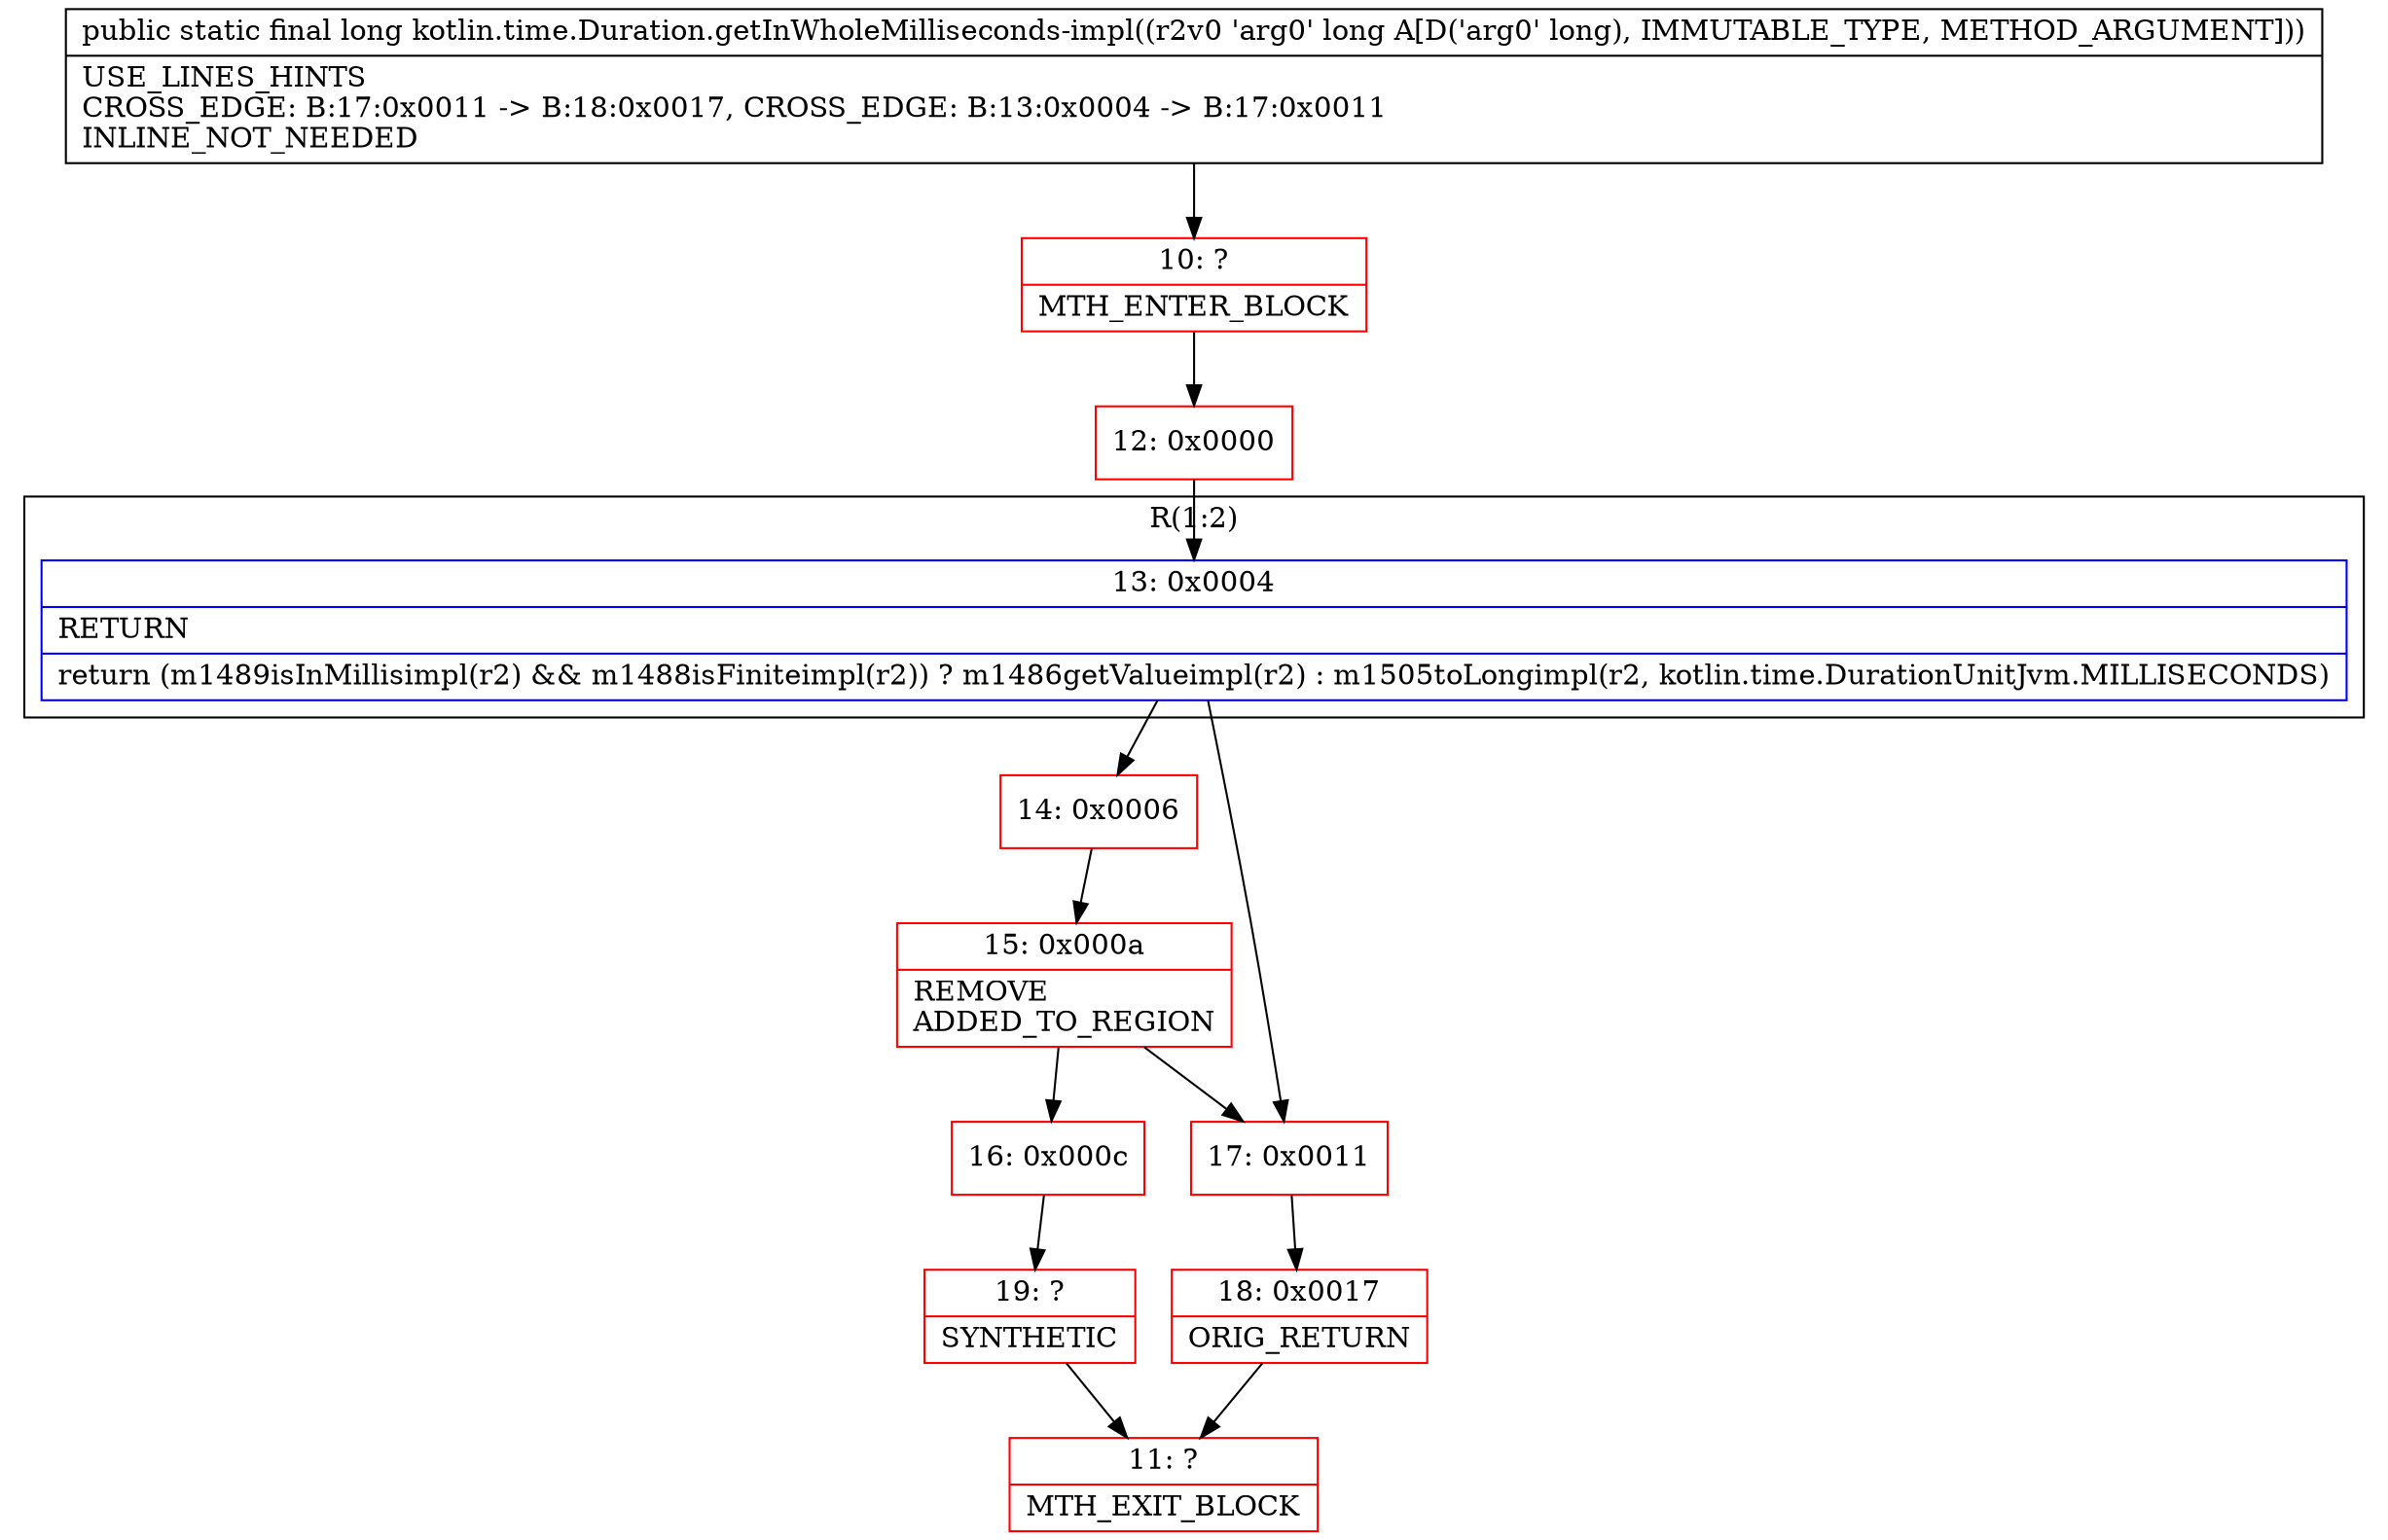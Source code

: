 digraph "CFG forkotlin.time.Duration.getInWholeMilliseconds\-impl(J)J" {
subgraph cluster_Region_749170965 {
label = "R(1:2)";
node [shape=record,color=blue];
Node_13 [shape=record,label="{13\:\ 0x0004|RETURN\l|return (m1489isInMillisimpl(r2) && m1488isFiniteimpl(r2)) ? m1486getValueimpl(r2) : m1505toLongimpl(r2, kotlin.time.DurationUnitJvm.MILLISECONDS)\l}"];
}
Node_10 [shape=record,color=red,label="{10\:\ ?|MTH_ENTER_BLOCK\l}"];
Node_12 [shape=record,color=red,label="{12\:\ 0x0000}"];
Node_14 [shape=record,color=red,label="{14\:\ 0x0006}"];
Node_15 [shape=record,color=red,label="{15\:\ 0x000a|REMOVE\lADDED_TO_REGION\l}"];
Node_16 [shape=record,color=red,label="{16\:\ 0x000c}"];
Node_19 [shape=record,color=red,label="{19\:\ ?|SYNTHETIC\l}"];
Node_11 [shape=record,color=red,label="{11\:\ ?|MTH_EXIT_BLOCK\l}"];
Node_17 [shape=record,color=red,label="{17\:\ 0x0011}"];
Node_18 [shape=record,color=red,label="{18\:\ 0x0017|ORIG_RETURN\l}"];
MethodNode[shape=record,label="{public static final long kotlin.time.Duration.getInWholeMilliseconds\-impl((r2v0 'arg0' long A[D('arg0' long), IMMUTABLE_TYPE, METHOD_ARGUMENT]))  | USE_LINES_HINTS\lCROSS_EDGE: B:17:0x0011 \-\> B:18:0x0017, CROSS_EDGE: B:13:0x0004 \-\> B:17:0x0011\lINLINE_NOT_NEEDED\l}"];
MethodNode -> Node_10;Node_13 -> Node_14;
Node_13 -> Node_17;
Node_10 -> Node_12;
Node_12 -> Node_13;
Node_14 -> Node_15;
Node_15 -> Node_16;
Node_15 -> Node_17;
Node_16 -> Node_19;
Node_19 -> Node_11;
Node_17 -> Node_18;
Node_18 -> Node_11;
}

